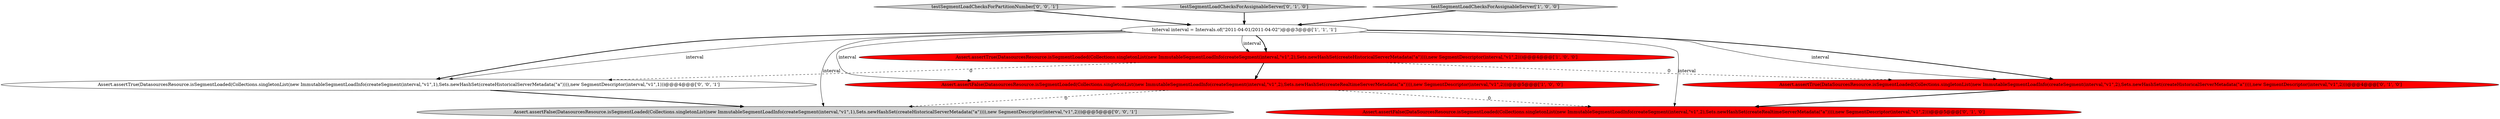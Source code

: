 digraph {
9 [style = filled, label = "testSegmentLoadChecksForPartitionNumber['0', '0', '1']", fillcolor = lightgray, shape = diamond image = "AAA0AAABBB3BBB"];
7 [style = filled, label = "Assert.assertTrue(DatasourcesResource.isSegmentLoaded(Collections.singletonList(new ImmutableSegmentLoadInfo(createSegment(interval,\"v1\",1),Sets.newHashSet(createHistoricalServerMetadata(\"a\")))),new SegmentDescriptor(interval,\"v1\",1)))@@@4@@@['0', '0', '1']", fillcolor = white, shape = ellipse image = "AAA0AAABBB3BBB"];
8 [style = filled, label = "Assert.assertFalse(DatasourcesResource.isSegmentLoaded(Collections.singletonList(new ImmutableSegmentLoadInfo(createSegment(interval,\"v1\",1),Sets.newHashSet(createHistoricalServerMetadata(\"a\")))),new SegmentDescriptor(interval,\"v1\",2)))@@@5@@@['0', '0', '1']", fillcolor = lightgray, shape = ellipse image = "AAA0AAABBB3BBB"];
4 [style = filled, label = "Assert.assertFalse(DataSourcesResource.isSegmentLoaded(Collections.singletonList(new ImmutableSegmentLoadInfo(createSegment(interval,\"v1\",2),Sets.newHashSet(createRealtimeServerMetadata(\"a\")))),new SegmentDescriptor(interval,\"v1\",2)))@@@5@@@['0', '1', '0']", fillcolor = red, shape = ellipse image = "AAA1AAABBB2BBB"];
3 [style = filled, label = "Interval interval = Intervals.of(\"2011-04-01/2011-04-02\")@@@3@@@['1', '1', '1']", fillcolor = white, shape = ellipse image = "AAA0AAABBB1BBB"];
5 [style = filled, label = "testSegmentLoadChecksForAssignableServer['0', '1', '0']", fillcolor = lightgray, shape = diamond image = "AAA0AAABBB2BBB"];
6 [style = filled, label = "Assert.assertTrue(DataSourcesResource.isSegmentLoaded(Collections.singletonList(new ImmutableSegmentLoadInfo(createSegment(interval,\"v1\",2),Sets.newHashSet(createHistoricalServerMetadata(\"a\")))),new SegmentDescriptor(interval,\"v1\",2)))@@@4@@@['0', '1', '0']", fillcolor = red, shape = ellipse image = "AAA1AAABBB2BBB"];
2 [style = filled, label = "Assert.assertTrue(DatasourcesResource.isSegmentLoaded(Collections.singletonList(new ImmutableSegmentLoadInfo(createSegment(interval,\"v1\",2),Sets.newHashSet(createHistoricalServerMetadata(\"a\")))),new SegmentDescriptor(interval,\"v1\",2)))@@@4@@@['1', '0', '0']", fillcolor = red, shape = ellipse image = "AAA1AAABBB1BBB"];
1 [style = filled, label = "Assert.assertFalse(DatasourcesResource.isSegmentLoaded(Collections.singletonList(new ImmutableSegmentLoadInfo(createSegment(interval,\"v1\",2),Sets.newHashSet(createRealtimeServerMetadata(\"a\")))),new SegmentDescriptor(interval,\"v1\",2)))@@@5@@@['1', '0', '0']", fillcolor = red, shape = ellipse image = "AAA1AAABBB1BBB"];
0 [style = filled, label = "testSegmentLoadChecksForAssignableServer['1', '0', '0']", fillcolor = lightgray, shape = diamond image = "AAA0AAABBB1BBB"];
0->3 [style = bold, label=""];
5->3 [style = bold, label=""];
9->3 [style = bold, label=""];
6->4 [style = bold, label=""];
3->6 [style = bold, label=""];
1->4 [style = dashed, label="0"];
1->8 [style = dashed, label="0"];
3->6 [style = solid, label="interval"];
3->8 [style = solid, label="interval"];
3->2 [style = bold, label=""];
3->7 [style = bold, label=""];
7->8 [style = bold, label=""];
3->7 [style = solid, label="interval"];
3->1 [style = solid, label="interval"];
3->4 [style = solid, label="interval"];
3->2 [style = solid, label="interval"];
2->1 [style = bold, label=""];
2->7 [style = dashed, label="0"];
2->6 [style = dashed, label="0"];
}
